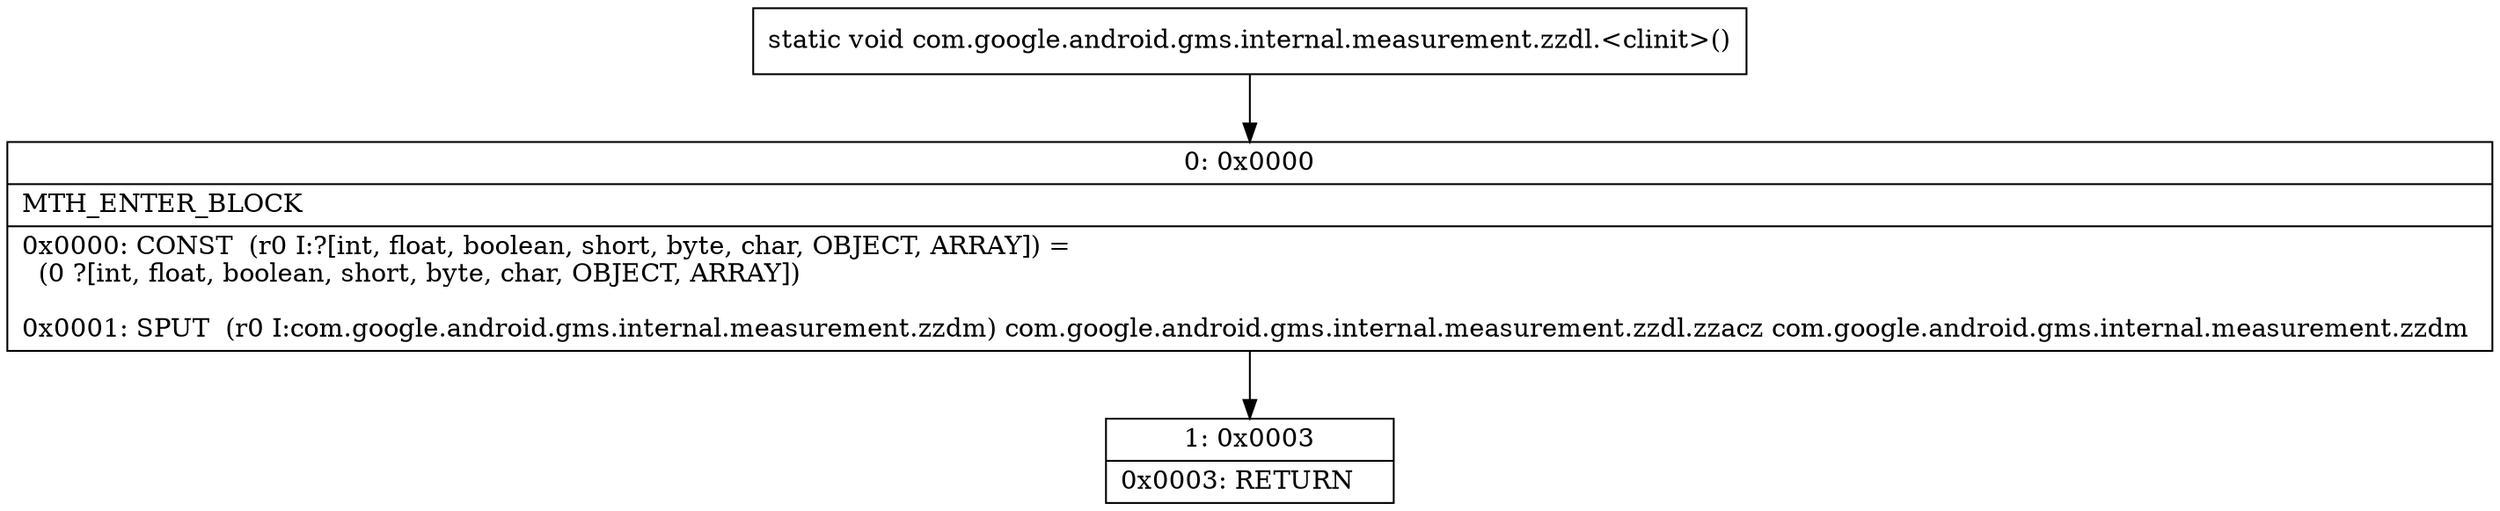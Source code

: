 digraph "CFG forcom.google.android.gms.internal.measurement.zzdl.\<clinit\>()V" {
Node_0 [shape=record,label="{0\:\ 0x0000|MTH_ENTER_BLOCK\l|0x0000: CONST  (r0 I:?[int, float, boolean, short, byte, char, OBJECT, ARRAY]) = \l  (0 ?[int, float, boolean, short, byte, char, OBJECT, ARRAY])\l \l0x0001: SPUT  (r0 I:com.google.android.gms.internal.measurement.zzdm) com.google.android.gms.internal.measurement.zzdl.zzacz com.google.android.gms.internal.measurement.zzdm \l}"];
Node_1 [shape=record,label="{1\:\ 0x0003|0x0003: RETURN   \l}"];
MethodNode[shape=record,label="{static void com.google.android.gms.internal.measurement.zzdl.\<clinit\>() }"];
MethodNode -> Node_0;
Node_0 -> Node_1;
}

